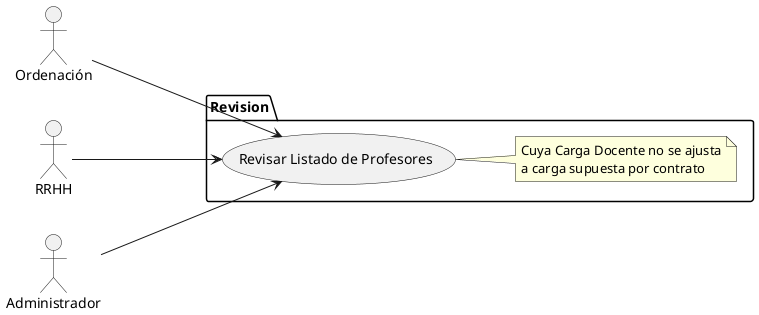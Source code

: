 @startuml
left to right direction

actor "Ordenación" as ord
actor "RRHH" as rrhh
actor "Administrador" as admin

package "Revision" as revisionPackage {
    usecase "Revisar Listado de Profesores" as revisarCarga
    note right of revisarCarga
        Cuya Carga Docente no se ajusta
        a carga supuesta por contrato
    end note
}

ord ---> revisarCarga
rrhh ---> revisarCarga
admin ---> revisarCarga
@enduml